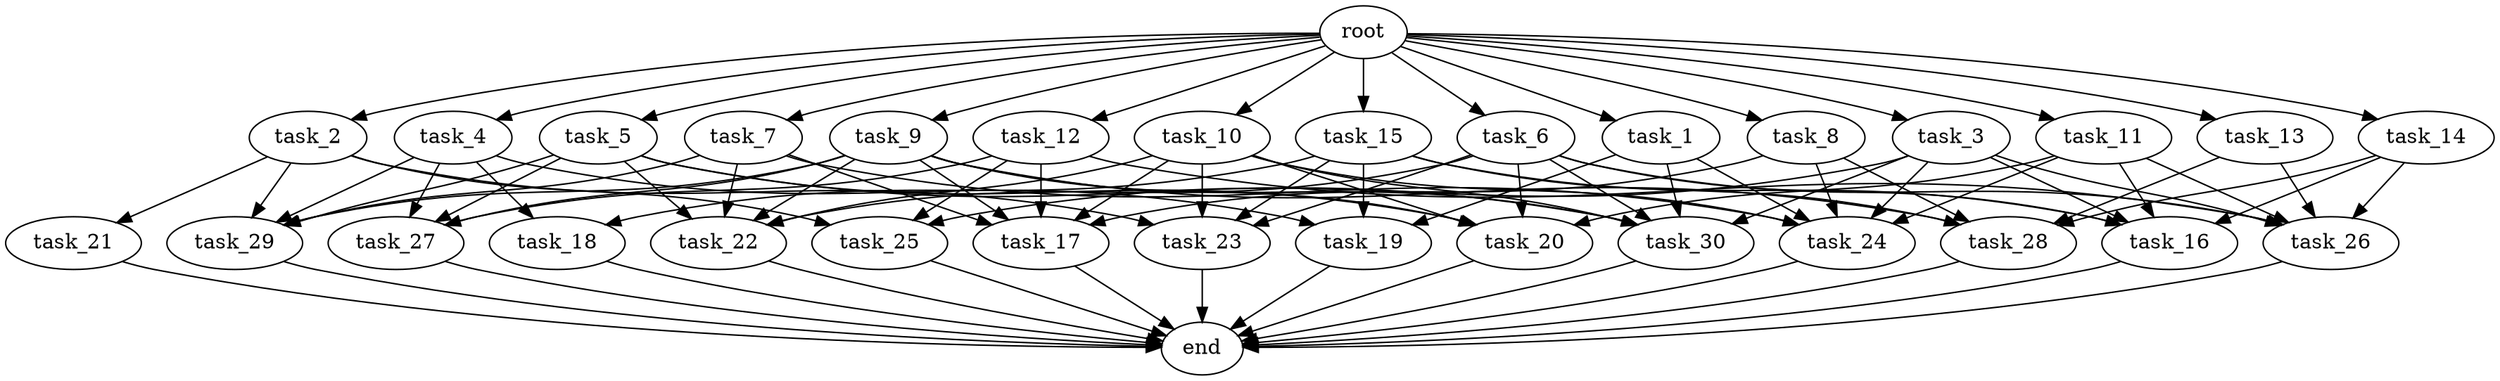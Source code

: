 digraph G {
  root [size="0.000000e+00"];
  task_1 [size="9.524775e+08"];
  task_2 [size="2.642734e+09"];
  task_3 [size="3.338518e+09"];
  task_4 [size="8.884195e+09"];
  task_5 [size="1.827007e+09"];
  task_6 [size="2.123892e+09"];
  task_7 [size="8.003916e+09"];
  task_8 [size="2.315962e+09"];
  task_9 [size="2.765872e+09"];
  task_10 [size="8.414830e+09"];
  task_11 [size="5.502534e+09"];
  task_12 [size="5.413522e+09"];
  task_13 [size="8.592667e+09"];
  task_14 [size="8.115959e+09"];
  task_15 [size="5.489816e+09"];
  task_16 [size="5.774041e+09"];
  task_17 [size="6.905132e+09"];
  task_18 [size="2.972767e+09"];
  task_19 [size="5.524115e+09"];
  task_20 [size="2.976163e+09"];
  task_21 [size="8.953363e+09"];
  task_22 [size="7.523267e+09"];
  task_23 [size="4.083336e+08"];
  task_24 [size="9.188464e+09"];
  task_25 [size="4.202291e+09"];
  task_26 [size="6.579317e+09"];
  task_27 [size="2.691213e+09"];
  task_28 [size="5.214826e+08"];
  task_29 [size="6.884068e+08"];
  task_30 [size="9.489889e+09"];
  end [size="0.000000e+00"];

  root -> task_1 [size="1.000000e-12"];
  root -> task_2 [size="1.000000e-12"];
  root -> task_3 [size="1.000000e-12"];
  root -> task_4 [size="1.000000e-12"];
  root -> task_5 [size="1.000000e-12"];
  root -> task_6 [size="1.000000e-12"];
  root -> task_7 [size="1.000000e-12"];
  root -> task_8 [size="1.000000e-12"];
  root -> task_9 [size="1.000000e-12"];
  root -> task_10 [size="1.000000e-12"];
  root -> task_11 [size="1.000000e-12"];
  root -> task_12 [size="1.000000e-12"];
  root -> task_13 [size="1.000000e-12"];
  root -> task_14 [size="1.000000e-12"];
  root -> task_15 [size="1.000000e-12"];
  task_1 -> task_19 [size="1.841372e+08"];
  task_1 -> task_24 [size="1.531411e+08"];
  task_1 -> task_30 [size="1.581648e+08"];
  task_2 -> task_21 [size="8.953363e+08"];
  task_2 -> task_23 [size="1.020834e+07"];
  task_2 -> task_25 [size="1.400764e+08"];
  task_2 -> task_29 [size="1.376814e+07"];
  task_3 -> task_16 [size="1.154808e+08"];
  task_3 -> task_24 [size="1.531411e+08"];
  task_3 -> task_25 [size="1.400764e+08"];
  task_3 -> task_26 [size="1.096553e+08"];
  task_3 -> task_30 [size="1.581648e+08"];
  task_4 -> task_18 [size="1.486383e+08"];
  task_4 -> task_19 [size="1.841372e+08"];
  task_4 -> task_27 [size="6.728032e+07"];
  task_4 -> task_29 [size="1.376814e+07"];
  task_5 -> task_20 [size="5.952326e+07"];
  task_5 -> task_22 [size="1.504653e+08"];
  task_5 -> task_27 [size="6.728032e+07"];
  task_5 -> task_29 [size="1.376814e+07"];
  task_5 -> task_30 [size="1.581648e+08"];
  task_6 -> task_16 [size="1.154808e+08"];
  task_6 -> task_20 [size="5.952326e+07"];
  task_6 -> task_22 [size="1.504653e+08"];
  task_6 -> task_23 [size="1.020834e+07"];
  task_6 -> task_26 [size="1.096553e+08"];
  task_6 -> task_30 [size="1.581648e+08"];
  task_7 -> task_17 [size="1.381026e+08"];
  task_7 -> task_22 [size="1.504653e+08"];
  task_7 -> task_24 [size="1.531411e+08"];
  task_7 -> task_29 [size="1.376814e+07"];
  task_8 -> task_17 [size="1.381026e+08"];
  task_8 -> task_24 [size="1.531411e+08"];
  task_8 -> task_28 [size="1.042965e+07"];
  task_9 -> task_17 [size="1.381026e+08"];
  task_9 -> task_20 [size="5.952326e+07"];
  task_9 -> task_22 [size="1.504653e+08"];
  task_9 -> task_27 [size="6.728032e+07"];
  task_9 -> task_28 [size="1.042965e+07"];
  task_9 -> task_29 [size="1.376814e+07"];
  task_9 -> task_30 [size="1.581648e+08"];
  task_10 -> task_17 [size="1.381026e+08"];
  task_10 -> task_20 [size="5.952326e+07"];
  task_10 -> task_22 [size="1.504653e+08"];
  task_10 -> task_23 [size="1.020834e+07"];
  task_10 -> task_24 [size="1.531411e+08"];
  task_10 -> task_30 [size="1.581648e+08"];
  task_11 -> task_16 [size="1.154808e+08"];
  task_11 -> task_20 [size="5.952326e+07"];
  task_11 -> task_24 [size="1.531411e+08"];
  task_11 -> task_26 [size="1.096553e+08"];
  task_12 -> task_17 [size="1.381026e+08"];
  task_12 -> task_25 [size="1.400764e+08"];
  task_12 -> task_26 [size="1.096553e+08"];
  task_12 -> task_27 [size="6.728032e+07"];
  task_13 -> task_26 [size="1.096553e+08"];
  task_13 -> task_28 [size="1.042965e+07"];
  task_14 -> task_16 [size="1.154808e+08"];
  task_14 -> task_26 [size="1.096553e+08"];
  task_14 -> task_28 [size="1.042965e+07"];
  task_15 -> task_16 [size="1.154808e+08"];
  task_15 -> task_18 [size="1.486383e+08"];
  task_15 -> task_19 [size="1.841372e+08"];
  task_15 -> task_23 [size="1.020834e+07"];
  task_15 -> task_28 [size="1.042965e+07"];
  task_16 -> end [size="1.000000e-12"];
  task_17 -> end [size="1.000000e-12"];
  task_18 -> end [size="1.000000e-12"];
  task_19 -> end [size="1.000000e-12"];
  task_20 -> end [size="1.000000e-12"];
  task_21 -> end [size="1.000000e-12"];
  task_22 -> end [size="1.000000e-12"];
  task_23 -> end [size="1.000000e-12"];
  task_24 -> end [size="1.000000e-12"];
  task_25 -> end [size="1.000000e-12"];
  task_26 -> end [size="1.000000e-12"];
  task_27 -> end [size="1.000000e-12"];
  task_28 -> end [size="1.000000e-12"];
  task_29 -> end [size="1.000000e-12"];
  task_30 -> end [size="1.000000e-12"];
}
